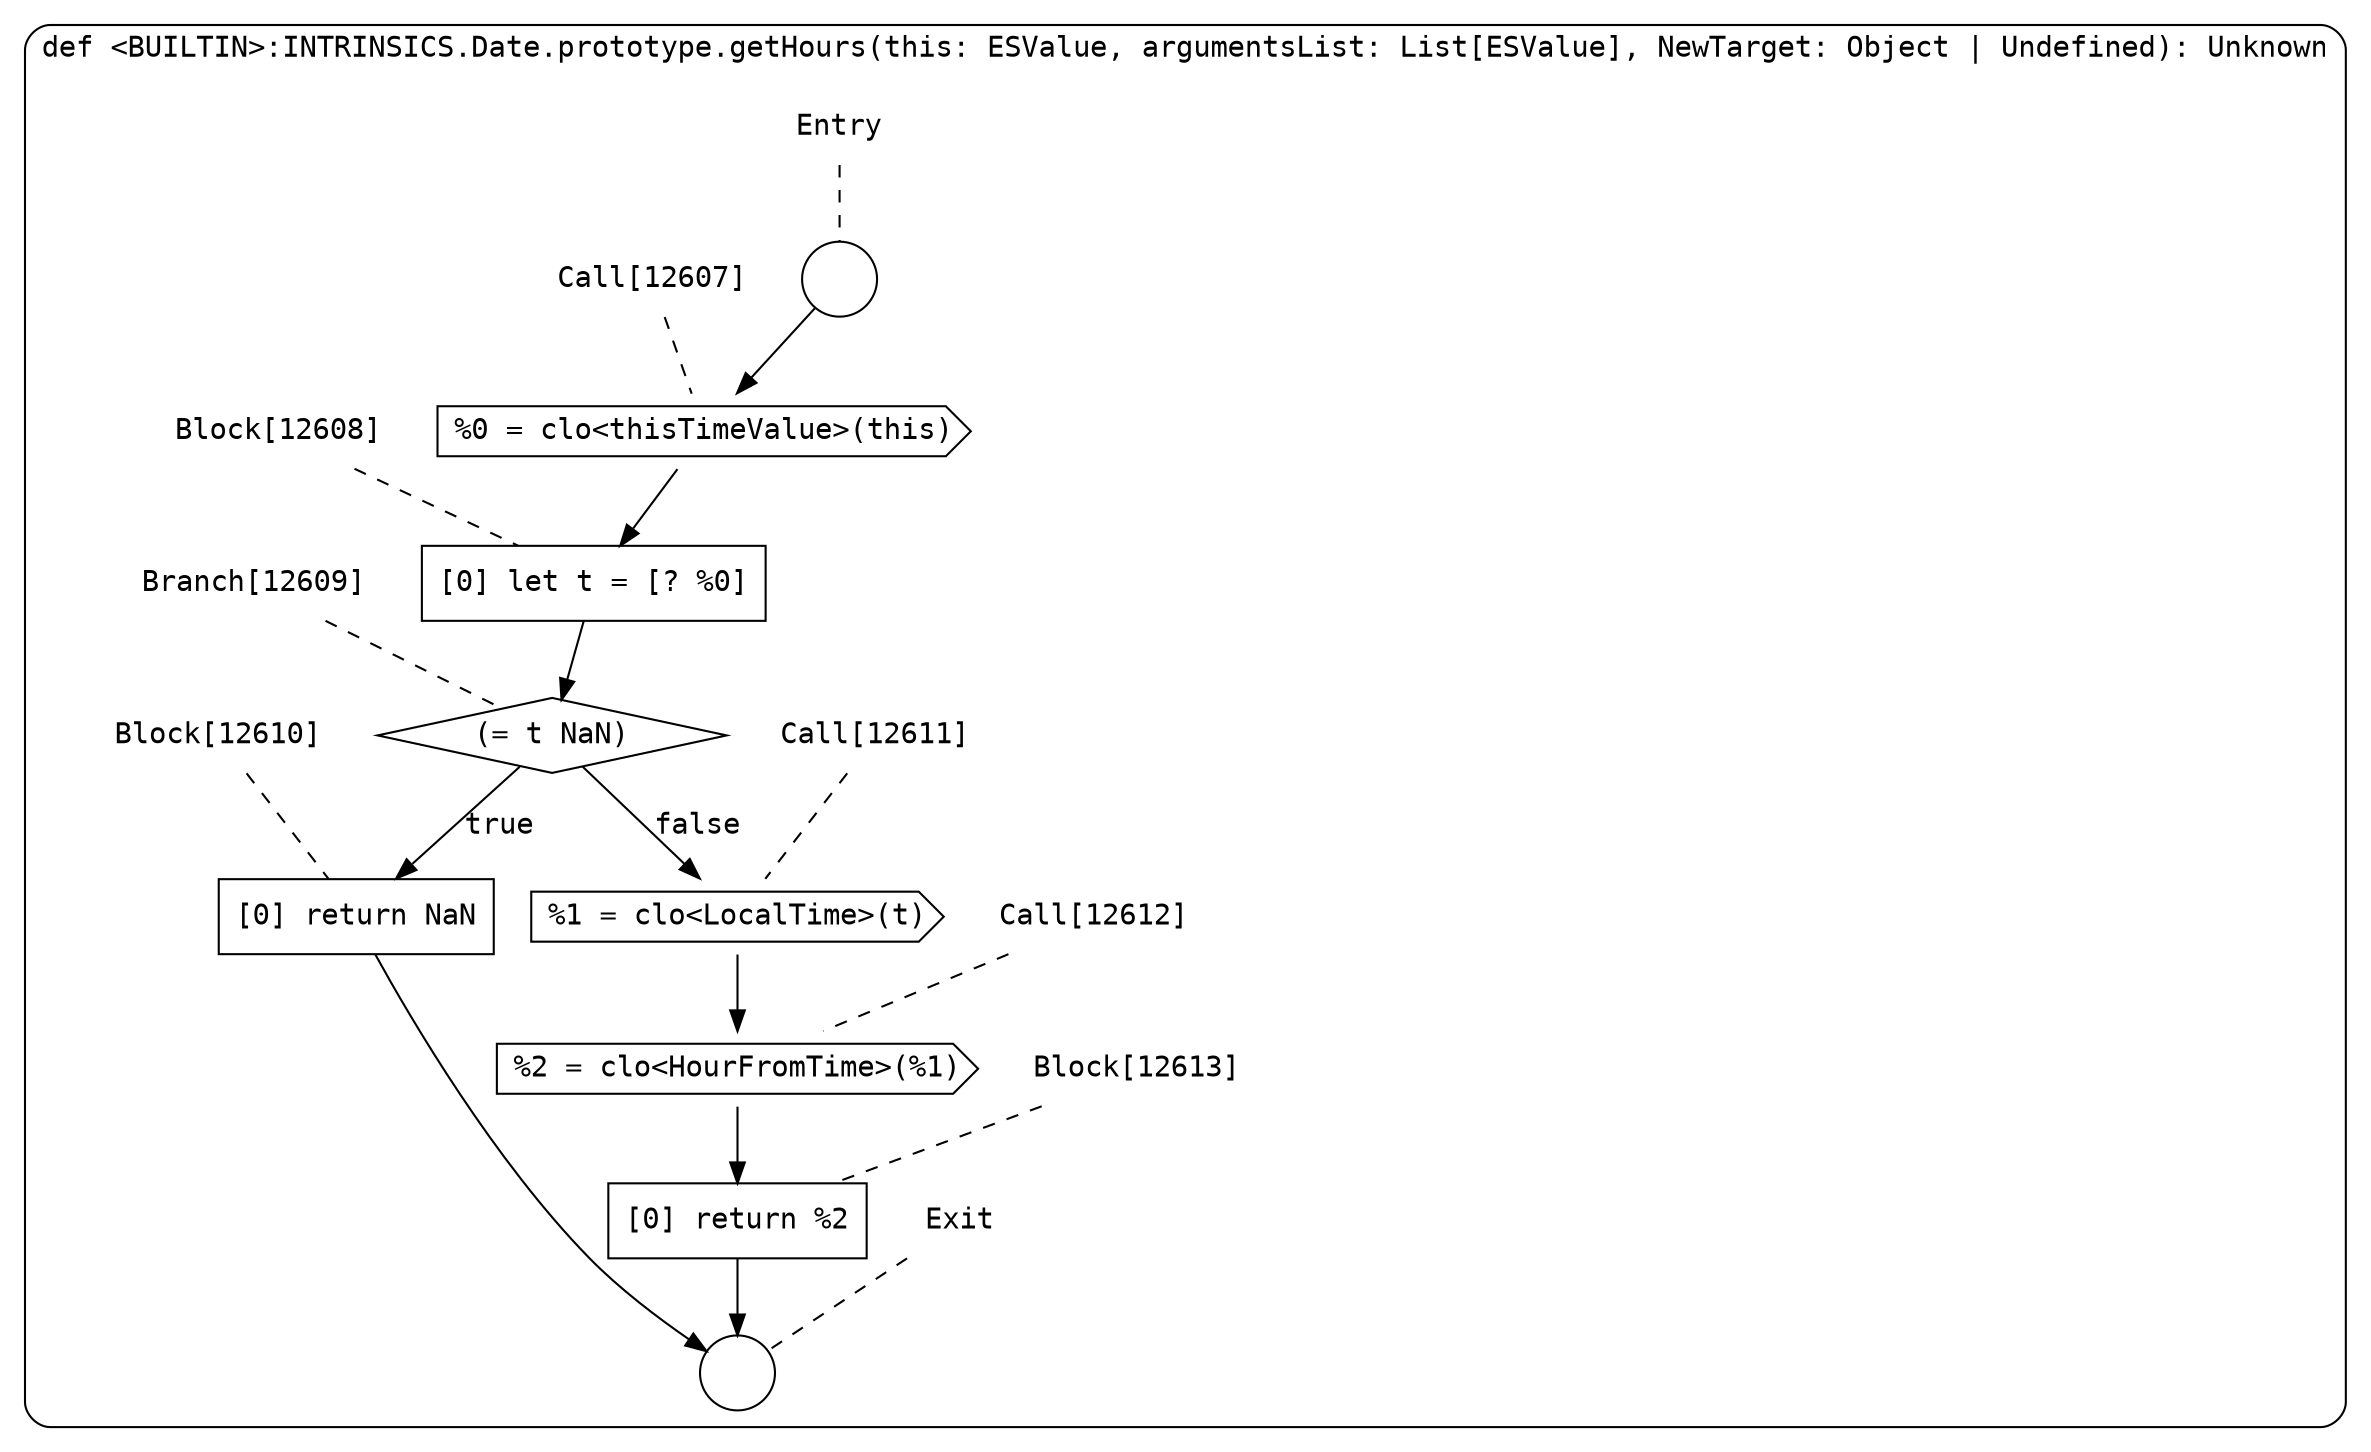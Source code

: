 digraph {
  graph [fontname = "Consolas"]
  node [fontname = "Consolas"]
  edge [fontname = "Consolas"]
  subgraph cluster2122 {
    label = "def <BUILTIN>:INTRINSICS.Date.prototype.getHours(this: ESValue, argumentsList: List[ESValue], NewTarget: Object | Undefined): Unknown"
    style = rounded
    cluster2122_entry_name [shape=none, label=<<font color="black">Entry</font>>]
    cluster2122_entry_name -> cluster2122_entry [arrowhead=none, color="black", style=dashed]
    cluster2122_entry [shape=circle label=" " color="black" fillcolor="white" style=filled]
    cluster2122_entry -> node12607 [color="black"]
    cluster2122_exit_name [shape=none, label=<<font color="black">Exit</font>>]
    cluster2122_exit_name -> cluster2122_exit [arrowhead=none, color="black", style=dashed]
    cluster2122_exit [shape=circle label=" " color="black" fillcolor="white" style=filled]
    node12607_name [shape=none, label=<<font color="black">Call[12607]</font>>]
    node12607_name -> node12607 [arrowhead=none, color="black", style=dashed]
    node12607 [shape=cds, label=<<font color="black">%0 = clo&lt;thisTimeValue&gt;(this)</font>> color="black" fillcolor="white", style=filled]
    node12607 -> node12608 [color="black"]
    node12608_name [shape=none, label=<<font color="black">Block[12608]</font>>]
    node12608_name -> node12608 [arrowhead=none, color="black", style=dashed]
    node12608 [shape=box, label=<<font color="black">[0] let t = [? %0]<BR ALIGN="LEFT"/></font>> color="black" fillcolor="white", style=filled]
    node12608 -> node12609 [color="black"]
    node12609_name [shape=none, label=<<font color="black">Branch[12609]</font>>]
    node12609_name -> node12609 [arrowhead=none, color="black", style=dashed]
    node12609 [shape=diamond, label=<<font color="black">(= t NaN)</font>> color="black" fillcolor="white", style=filled]
    node12609 -> node12610 [label=<<font color="black">true</font>> color="black"]
    node12609 -> node12611 [label=<<font color="black">false</font>> color="black"]
    node12610_name [shape=none, label=<<font color="black">Block[12610]</font>>]
    node12610_name -> node12610 [arrowhead=none, color="black", style=dashed]
    node12610 [shape=box, label=<<font color="black">[0] return NaN<BR ALIGN="LEFT"/></font>> color="black" fillcolor="white", style=filled]
    node12610 -> cluster2122_exit [color="black"]
    node12611_name [shape=none, label=<<font color="black">Call[12611]</font>>]
    node12611_name -> node12611 [arrowhead=none, color="black", style=dashed]
    node12611 [shape=cds, label=<<font color="black">%1 = clo&lt;LocalTime&gt;(t)</font>> color="black" fillcolor="white", style=filled]
    node12611 -> node12612 [color="black"]
    node12612_name [shape=none, label=<<font color="black">Call[12612]</font>>]
    node12612_name -> node12612 [arrowhead=none, color="black", style=dashed]
    node12612 [shape=cds, label=<<font color="black">%2 = clo&lt;HourFromTime&gt;(%1)</font>> color="black" fillcolor="white", style=filled]
    node12612 -> node12613 [color="black"]
    node12613_name [shape=none, label=<<font color="black">Block[12613]</font>>]
    node12613_name -> node12613 [arrowhead=none, color="black", style=dashed]
    node12613 [shape=box, label=<<font color="black">[0] return %2<BR ALIGN="LEFT"/></font>> color="black" fillcolor="white", style=filled]
    node12613 -> cluster2122_exit [color="black"]
  }
}